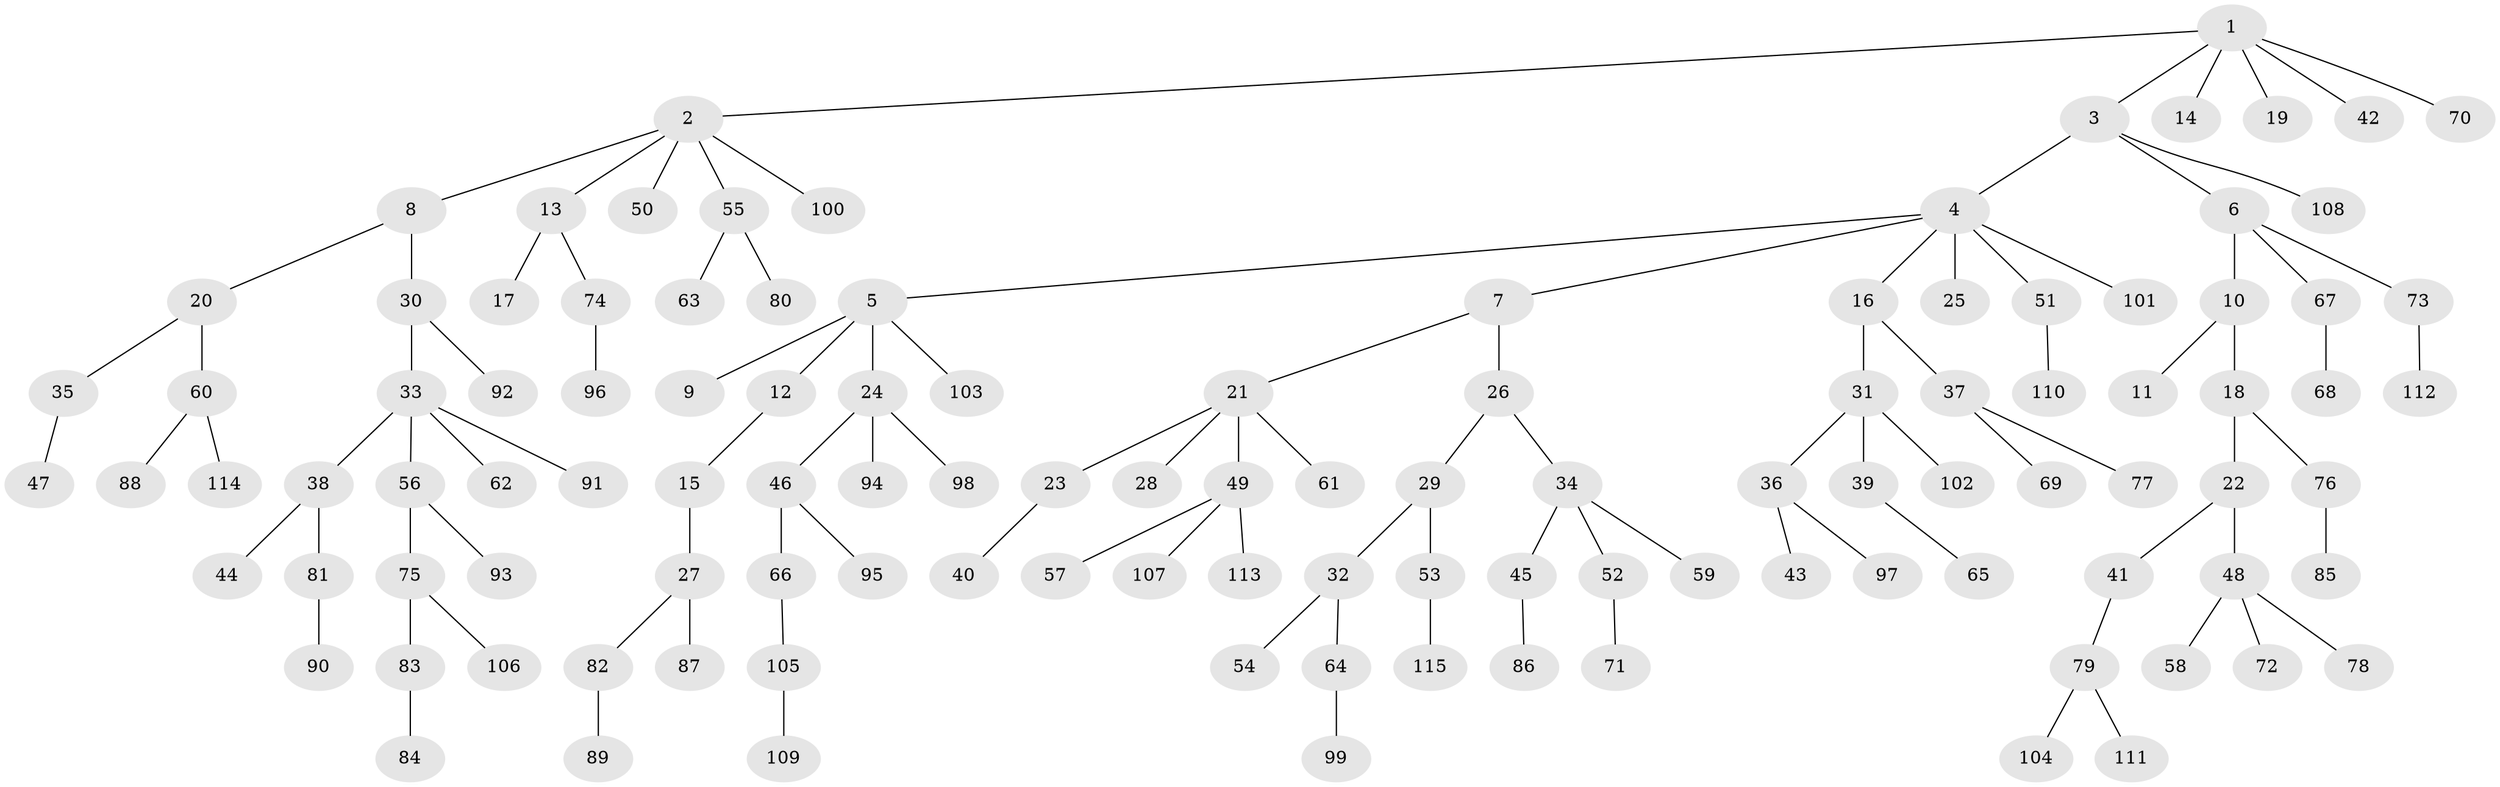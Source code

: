 // Generated by graph-tools (version 1.1) at 2025/50/03/09/25 03:50:25]
// undirected, 115 vertices, 114 edges
graph export_dot {
graph [start="1"]
  node [color=gray90,style=filled];
  1;
  2;
  3;
  4;
  5;
  6;
  7;
  8;
  9;
  10;
  11;
  12;
  13;
  14;
  15;
  16;
  17;
  18;
  19;
  20;
  21;
  22;
  23;
  24;
  25;
  26;
  27;
  28;
  29;
  30;
  31;
  32;
  33;
  34;
  35;
  36;
  37;
  38;
  39;
  40;
  41;
  42;
  43;
  44;
  45;
  46;
  47;
  48;
  49;
  50;
  51;
  52;
  53;
  54;
  55;
  56;
  57;
  58;
  59;
  60;
  61;
  62;
  63;
  64;
  65;
  66;
  67;
  68;
  69;
  70;
  71;
  72;
  73;
  74;
  75;
  76;
  77;
  78;
  79;
  80;
  81;
  82;
  83;
  84;
  85;
  86;
  87;
  88;
  89;
  90;
  91;
  92;
  93;
  94;
  95;
  96;
  97;
  98;
  99;
  100;
  101;
  102;
  103;
  104;
  105;
  106;
  107;
  108;
  109;
  110;
  111;
  112;
  113;
  114;
  115;
  1 -- 2;
  1 -- 3;
  1 -- 14;
  1 -- 19;
  1 -- 42;
  1 -- 70;
  2 -- 8;
  2 -- 13;
  2 -- 50;
  2 -- 55;
  2 -- 100;
  3 -- 4;
  3 -- 6;
  3 -- 108;
  4 -- 5;
  4 -- 7;
  4 -- 16;
  4 -- 25;
  4 -- 51;
  4 -- 101;
  5 -- 9;
  5 -- 12;
  5 -- 24;
  5 -- 103;
  6 -- 10;
  6 -- 67;
  6 -- 73;
  7 -- 21;
  7 -- 26;
  8 -- 20;
  8 -- 30;
  10 -- 11;
  10 -- 18;
  12 -- 15;
  13 -- 17;
  13 -- 74;
  15 -- 27;
  16 -- 31;
  16 -- 37;
  18 -- 22;
  18 -- 76;
  20 -- 35;
  20 -- 60;
  21 -- 23;
  21 -- 28;
  21 -- 49;
  21 -- 61;
  22 -- 41;
  22 -- 48;
  23 -- 40;
  24 -- 46;
  24 -- 94;
  24 -- 98;
  26 -- 29;
  26 -- 34;
  27 -- 82;
  27 -- 87;
  29 -- 32;
  29 -- 53;
  30 -- 33;
  30 -- 92;
  31 -- 36;
  31 -- 39;
  31 -- 102;
  32 -- 54;
  32 -- 64;
  33 -- 38;
  33 -- 56;
  33 -- 62;
  33 -- 91;
  34 -- 45;
  34 -- 52;
  34 -- 59;
  35 -- 47;
  36 -- 43;
  36 -- 97;
  37 -- 69;
  37 -- 77;
  38 -- 44;
  38 -- 81;
  39 -- 65;
  41 -- 79;
  45 -- 86;
  46 -- 66;
  46 -- 95;
  48 -- 58;
  48 -- 72;
  48 -- 78;
  49 -- 57;
  49 -- 107;
  49 -- 113;
  51 -- 110;
  52 -- 71;
  53 -- 115;
  55 -- 63;
  55 -- 80;
  56 -- 75;
  56 -- 93;
  60 -- 88;
  60 -- 114;
  64 -- 99;
  66 -- 105;
  67 -- 68;
  73 -- 112;
  74 -- 96;
  75 -- 83;
  75 -- 106;
  76 -- 85;
  79 -- 104;
  79 -- 111;
  81 -- 90;
  82 -- 89;
  83 -- 84;
  105 -- 109;
}
